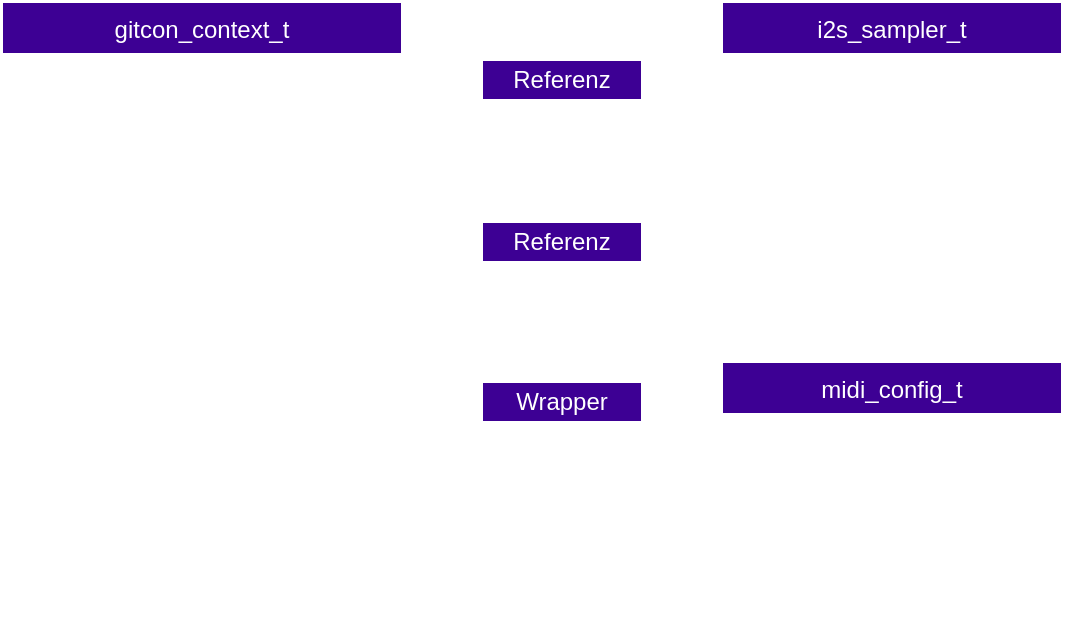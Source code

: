 <mxfile version="16.1.2" type="device"><diagram id="BGIrMbk1gJTNvnciAyhG" name="Page-1"><mxGraphModel dx="907" dy="843" grid="1" gridSize="10" guides="1" tooltips="1" connect="1" arrows="1" fold="1" page="1" pageScale="1" pageWidth="1169" pageHeight="827" math="0" shadow="0"><root><mxCell id="0"/><mxCell id="1" parent="0"/><mxCell id="jmvvqFcN59oveiHTiN1f-2" value="gitcon_context_t" style="swimlane;fontStyle=0;childLayout=stackLayout;horizontal=1;startSize=26;fillColor=#3D0094;horizontalStack=0;resizeParent=1;resizeParentMax=0;resizeLast=0;collapsible=1;marginBottom=0;strokeColor=#FFFFFF;fontColor=#FFFFFF;" parent="1" vertex="1"><mxGeometry x="80" y="200" width="200" height="104" as="geometry"><mxRectangle x="160" y="280" width="120" height="26" as="alternateBounds"/></mxGeometry></mxCell><mxCell id="jmvvqFcN59oveiHTiN1f-3" value="sampler: i2s_sampler_t*" style="text;strokeColor=none;fillColor=none;align=left;verticalAlign=top;spacingLeft=4;spacingRight=4;overflow=hidden;rotatable=0;points=[[0,0.5],[1,0.5]];portConstraint=eastwest;fontColor=#FFFFFF;" parent="jmvvqFcN59oveiHTiN1f-2" vertex="1"><mxGeometry y="26" width="200" height="26" as="geometry"/></mxCell><mxCell id="jmvvqFcN59oveiHTiN1f-4" value="midi_handle: midi_handle_t" style="text;strokeColor=none;fillColor=none;align=left;verticalAlign=top;spacingLeft=4;spacingRight=4;overflow=hidden;rotatable=0;points=[[0,0.5],[1,0.5]];portConstraint=eastwest;fontColor=#FFFFFF;" parent="jmvvqFcN59oveiHTiN1f-2" vertex="1"><mxGeometry y="52" width="200" height="26" as="geometry"/></mxCell><mxCell id="jmvvqFcN59oveiHTiN1f-5" value="midi_queue: QueueHandle_t" style="text;strokeColor=none;fillColor=none;align=left;verticalAlign=top;spacingLeft=4;spacingRight=4;overflow=hidden;rotatable=0;points=[[0,0.5],[1,0.5]];portConstraint=eastwest;fontColor=#FFFFFF;" parent="jmvvqFcN59oveiHTiN1f-2" vertex="1"><mxGeometry y="78" width="200" height="26" as="geometry"/></mxCell><mxCell id="jmvvqFcN59oveiHTiN1f-8" value="i2s_sampler_t" style="swimlane;fontStyle=0;childLayout=stackLayout;horizontal=1;startSize=26;fillColor=#3D0094;horizontalStack=0;resizeParent=1;resizeParentMax=0;resizeLast=0;collapsible=1;marginBottom=0;fontColor=#FFFFFF;strokeColor=#FFFFFF;" parent="1" vertex="1"><mxGeometry x="440" y="200" width="170" height="156" as="geometry"><mxRectangle x="440" y="200" width="120" height="26" as="alternateBounds"/></mxGeometry></mxCell><mxCell id="jmvvqFcN59oveiHTiN1f-9" value="dma_queue: QueueHandle_t" style="text;strokeColor=none;fillColor=none;align=left;verticalAlign=top;spacingLeft=4;spacingRight=4;overflow=hidden;rotatable=0;points=[[0,0.5],[1,0.5]];portConstraint=eastwest;fontColor=#FFFFFF;" parent="jmvvqFcN59oveiHTiN1f-8" vertex="1"><mxGeometry y="26" width="170" height="26" as="geometry"/></mxCell><mxCell id="jmvvqFcN59oveiHTiN1f-10" value="dsp_queue: QueueHandle_t" style="text;strokeColor=none;fillColor=none;align=left;verticalAlign=top;spacingLeft=4;spacingRight=4;overflow=hidden;rotatable=0;points=[[0,0.5],[1,0.5]];portConstraint=eastwest;fontColor=#FFFFFF;" parent="jmvvqFcN59oveiHTiN1f-8" vertex="1"><mxGeometry y="52" width="170" height="26" as="geometry"/></mxCell><mxCell id="jmvvqFcN59oveiHTiN1f-11" value="buffer: size_t*" style="text;strokeColor=none;fillColor=none;align=left;verticalAlign=top;spacingLeft=4;spacingRight=4;overflow=hidden;rotatable=0;points=[[0,0.5],[1,0.5]];portConstraint=eastwest;fontColor=#FFFFFF;" parent="jmvvqFcN59oveiHTiN1f-8" vertex="1"><mxGeometry y="78" width="170" height="26" as="geometry"/></mxCell><mxCell id="jmvvqFcN59oveiHTiN1f-13" value="buffer_pos: size_t" style="text;strokeColor=none;fillColor=none;align=left;verticalAlign=top;spacingLeft=4;spacingRight=4;overflow=hidden;rotatable=0;points=[[0,0.5],[1,0.5]];portConstraint=eastwest;fontColor=#FFFFFF;" parent="jmvvqFcN59oveiHTiN1f-8" vertex="1"><mxGeometry y="104" width="170" height="26" as="geometry"/></mxCell><mxCell id="jmvvqFcN59oveiHTiN1f-12" value="buffer_size: size_t" style="text;strokeColor=none;fillColor=none;align=left;verticalAlign=top;spacingLeft=4;spacingRight=4;overflow=hidden;rotatable=0;points=[[0,0.5],[1,0.5]];portConstraint=eastwest;fontColor=#FFFFFF;" parent="jmvvqFcN59oveiHTiN1f-8" vertex="1"><mxGeometry y="130" width="170" height="26" as="geometry"/></mxCell><mxCell id="jmvvqFcN59oveiHTiN1f-14" value="midi_config_t" style="swimlane;fontStyle=0;childLayout=stackLayout;horizontal=1;startSize=26;fillColor=#3D0094;horizontalStack=0;resizeParent=1;resizeParentMax=0;resizeLast=0;collapsible=1;marginBottom=0;fontColor=#FFFFFF;strokeColor=#FFFFFF;" parent="1" vertex="1"><mxGeometry x="440" y="380" width="170" height="128" as="geometry"><mxRectangle x="160" y="280" width="120" height="26" as="alternateBounds"/></mxGeometry></mxCell><mxCell id="jmvvqFcN59oveiHTiN1f-15" value="uart_num: uart_port_t" style="text;strokeColor=none;fillColor=none;align=left;verticalAlign=top;spacingLeft=4;spacingRight=4;overflow=hidden;rotatable=0;points=[[0,0.5],[1,0.5]];portConstraint=eastwest;fontColor=#FFFFFF;" parent="jmvvqFcN59oveiHTiN1f-14" vertex="1"><mxGeometry y="26" width="170" height="24" as="geometry"/></mxCell><mxCell id="jmvvqFcN59oveiHTiN1f-16" value="baudrate: uint" style="text;strokeColor=none;fillColor=none;align=left;verticalAlign=top;spacingLeft=4;spacingRight=4;overflow=hidden;rotatable=0;points=[[0,0.5],[1,0.5]];portConstraint=eastwest;fontColor=#FFFFFF;" parent="jmvvqFcN59oveiHTiN1f-14" vertex="1"><mxGeometry y="50" width="170" height="26" as="geometry"/></mxCell><mxCell id="jmvvqFcN59oveiHTiN1f-17" value="rx_io: gpio_num_t" style="text;strokeColor=none;fillColor=none;align=left;verticalAlign=top;spacingLeft=4;spacingRight=4;overflow=hidden;rotatable=0;points=[[0,0.5],[1,0.5]];portConstraint=eastwest;fontColor=#FFFFFF;" parent="jmvvqFcN59oveiHTiN1f-14" vertex="1"><mxGeometry y="76" width="170" height="26" as="geometry"/></mxCell><mxCell id="z8eDklYCVb3CMdFL5aK1-1" value="tx_io: gpio_num_t" style="text;strokeColor=none;fillColor=none;align=left;verticalAlign=top;spacingLeft=4;spacingRight=4;overflow=hidden;rotatable=0;points=[[0,0.5],[1,0.5]];portConstraint=eastwest;fontColor=#FFFFFF;" parent="jmvvqFcN59oveiHTiN1f-14" vertex="1"><mxGeometry y="102" width="170" height="26" as="geometry"/></mxCell><mxCell id="jmvvqFcN59oveiHTiN1f-24" style="edgeStyle=orthogonalEdgeStyle;rounded=0;orthogonalLoop=1;jettySize=auto;html=1;exitX=0.5;exitY=0;exitDx=0;exitDy=0;entryX=0.5;entryY=1;entryDx=0;entryDy=0;fontColor=#FFFFFF;strokeColor=#FFFFFF;" parent="1" source="jmvvqFcN59oveiHTiN1f-21" target="jmvvqFcN59oveiHTiN1f-23" edge="1"><mxGeometry relative="1" as="geometry"/></mxCell><mxCell id="jmvvqFcN59oveiHTiN1f-21" value="Wrapper" style="whiteSpace=wrap;html=1;fillColor=#3D0094;fontColor=#FFFFFF;strokeColor=#FFFFFF;" parent="1" vertex="1"><mxGeometry x="320" y="390" width="80" height="20" as="geometry"/></mxCell><mxCell id="jmvvqFcN59oveiHTiN1f-25" style="edgeStyle=orthogonalEdgeStyle;rounded=0;orthogonalLoop=1;jettySize=auto;html=1;exitX=0.5;exitY=0;exitDx=0;exitDy=0;entryX=1;entryY=0.5;entryDx=0;entryDy=0;fontColor=#FFFFFF;strokeColor=#FFFFFF;" parent="1" source="jmvvqFcN59oveiHTiN1f-23" target="jmvvqFcN59oveiHTiN1f-4" edge="1"><mxGeometry relative="1" as="geometry"/></mxCell><mxCell id="jmvvqFcN59oveiHTiN1f-23" value="Referenz" style="rounded=0;whiteSpace=wrap;html=1;fillColor=#3D0094;fontColor=#FFFFFF;strokeColor=#FFFFFF;" parent="1" vertex="1"><mxGeometry x="320" y="310" width="80" height="20" as="geometry"/></mxCell><mxCell id="jmvvqFcN59oveiHTiN1f-26" style="edgeStyle=orthogonalEdgeStyle;rounded=0;orthogonalLoop=1;jettySize=auto;html=1;entryX=0.5;entryY=1;entryDx=0;entryDy=0;fontColor=#FFFFFF;strokeColor=#FFFFFF;" parent="1" source="jmvvqFcN59oveiHTiN1f-16" target="jmvvqFcN59oveiHTiN1f-21" edge="1"><mxGeometry relative="1" as="geometry"/></mxCell><mxCell id="z8eDklYCVb3CMdFL5aK1-4" style="edgeStyle=orthogonalEdgeStyle;rounded=0;orthogonalLoop=1;jettySize=auto;html=1;exitX=0;exitY=0.5;exitDx=0;exitDy=0;entryX=1;entryY=0.5;entryDx=0;entryDy=0;fontColor=#FFFFFF;strokeColor=#FFFFFF;" parent="1" source="z8eDklYCVb3CMdFL5aK1-2" target="jmvvqFcN59oveiHTiN1f-3" edge="1"><mxGeometry relative="1" as="geometry"/></mxCell><mxCell id="z8eDklYCVb3CMdFL5aK1-2" value="Referenz" style="rounded=0;whiteSpace=wrap;html=1;fillColor=#3D0094;fontColor=#FFFFFF;strokeColor=#FFFFFF;" parent="1" vertex="1"><mxGeometry x="320" y="229" width="80" height="20" as="geometry"/></mxCell><mxCell id="z8eDklYCVb3CMdFL5aK1-3" style="edgeStyle=orthogonalEdgeStyle;rounded=0;orthogonalLoop=1;jettySize=auto;html=1;entryX=1;entryY=0.5;entryDx=0;entryDy=0;fontColor=#FFFFFF;strokeColor=#FFFFFF;" parent="1" source="jmvvqFcN59oveiHTiN1f-11" target="z8eDklYCVb3CMdFL5aK1-2" edge="1"><mxGeometry relative="1" as="geometry"/></mxCell></root></mxGraphModel></diagram></mxfile>